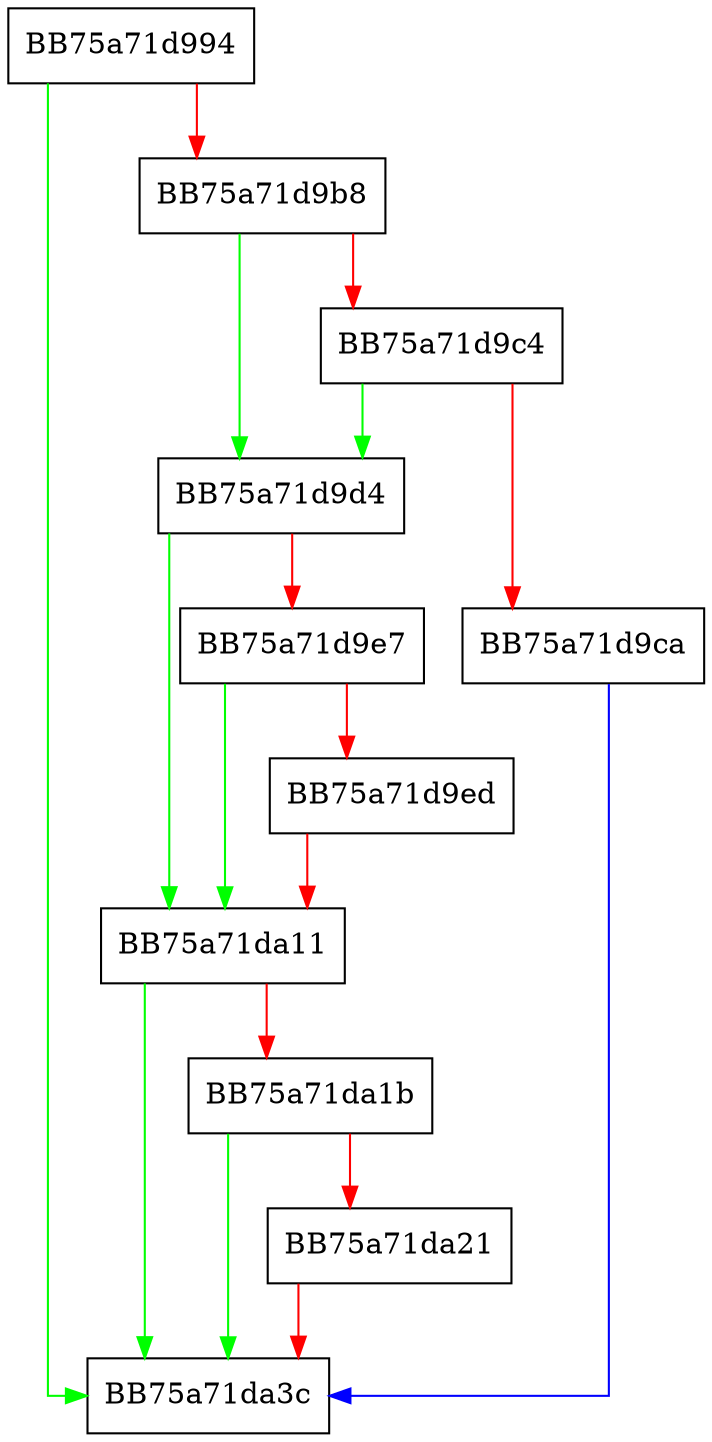 digraph LoadExclusionInfo {
  node [shape="box"];
  graph [splines=ortho];
  BB75a71d994 -> BB75a71da3c [color="green"];
  BB75a71d994 -> BB75a71d9b8 [color="red"];
  BB75a71d9b8 -> BB75a71d9d4 [color="green"];
  BB75a71d9b8 -> BB75a71d9c4 [color="red"];
  BB75a71d9c4 -> BB75a71d9d4 [color="green"];
  BB75a71d9c4 -> BB75a71d9ca [color="red"];
  BB75a71d9ca -> BB75a71da3c [color="blue"];
  BB75a71d9d4 -> BB75a71da11 [color="green"];
  BB75a71d9d4 -> BB75a71d9e7 [color="red"];
  BB75a71d9e7 -> BB75a71da11 [color="green"];
  BB75a71d9e7 -> BB75a71d9ed [color="red"];
  BB75a71d9ed -> BB75a71da11 [color="red"];
  BB75a71da11 -> BB75a71da3c [color="green"];
  BB75a71da11 -> BB75a71da1b [color="red"];
  BB75a71da1b -> BB75a71da3c [color="green"];
  BB75a71da1b -> BB75a71da21 [color="red"];
  BB75a71da21 -> BB75a71da3c [color="red"];
}